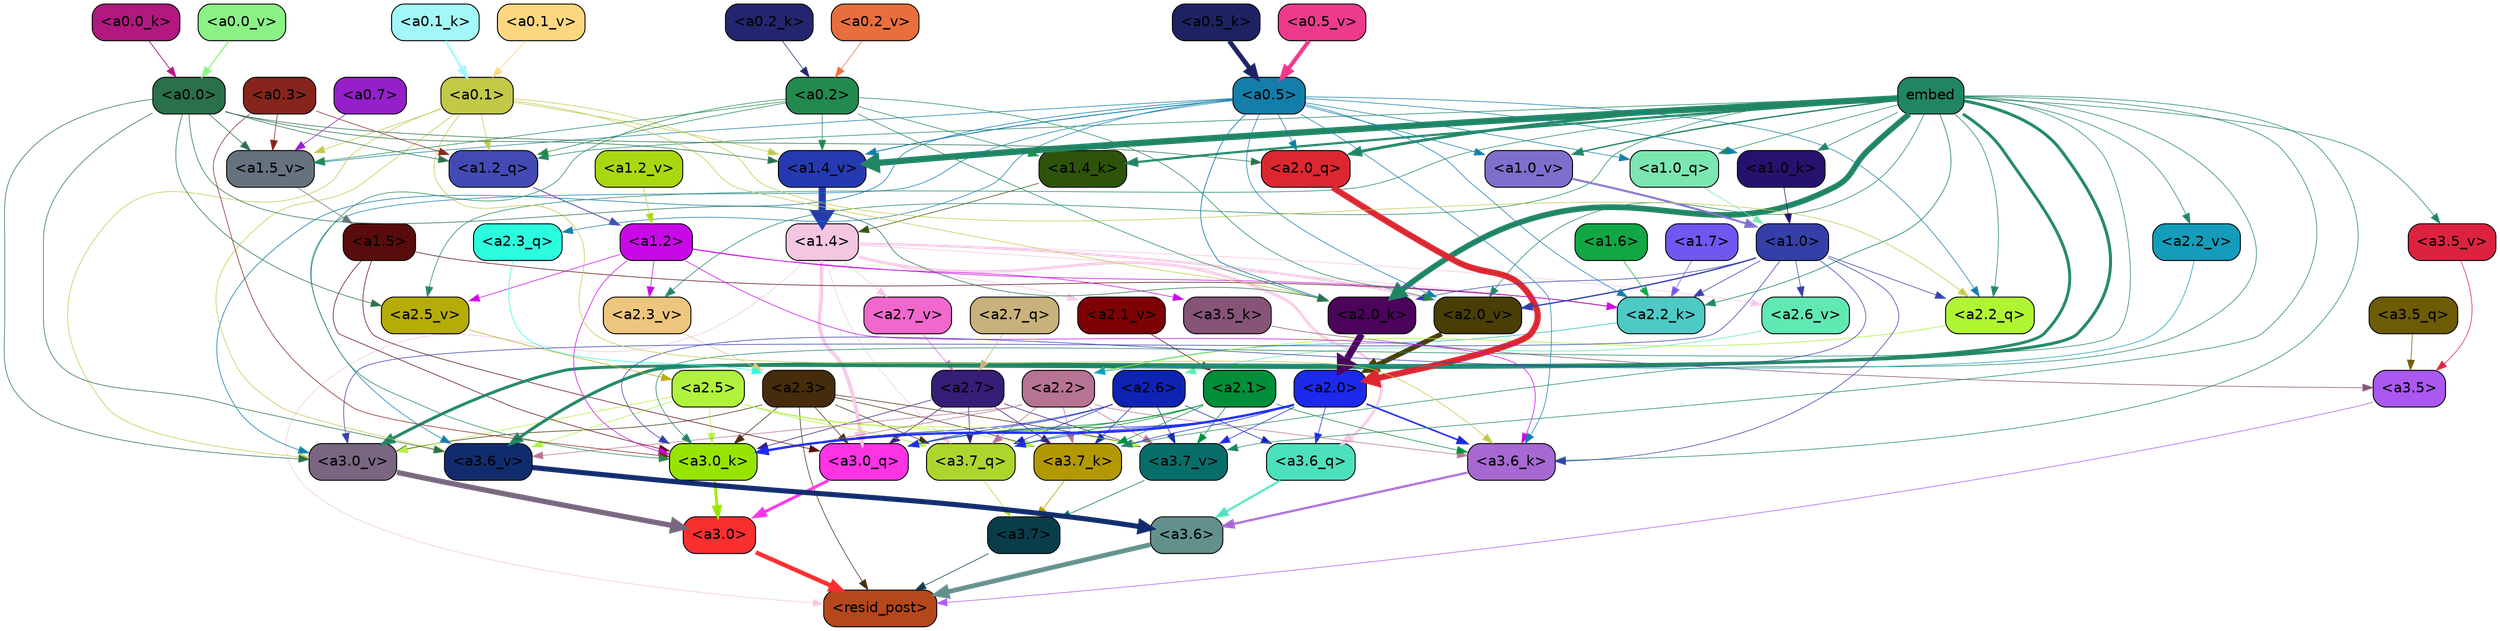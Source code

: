 strict digraph "" {
	graph [bgcolor=transparent,
		layout=dot,
		overlap=false,
		splines=true
	];
	"<a3.7>"	[color=black,
		fillcolor="#093d49",
		fontname=Helvetica,
		shape=box,
		style="filled, rounded"];
	"<resid_post>"	[color=black,
		fillcolor="#b5481b",
		fontname=Helvetica,
		shape=box,
		style="filled, rounded"];
	"<a3.7>" -> "<resid_post>"	[color="#093d49",
		penwidth=0.6];
	"<a3.6>"	[color=black,
		fillcolor="#63908d",
		fontname=Helvetica,
		shape=box,
		style="filled, rounded"];
	"<a3.6>" -> "<resid_post>"	[color="#63908d",
		penwidth=4.6696330308914185];
	"<a3.5>"	[color=black,
		fillcolor="#ab58f1",
		fontname=Helvetica,
		shape=box,
		style="filled, rounded"];
	"<a3.5>" -> "<resid_post>"	[color="#ab58f1",
		penwidth=0.6];
	"<a3.0>"	[color=black,
		fillcolor="#f92e2f",
		fontname=Helvetica,
		shape=box,
		style="filled, rounded"];
	"<a3.0>" -> "<resid_post>"	[color="#f92e2f",
		penwidth=4.282557368278503];
	"<a2.3>"	[color=black,
		fillcolor="#462c0a",
		fontname=Helvetica,
		shape=box,
		style="filled, rounded"];
	"<a2.3>" -> "<resid_post>"	[color="#462c0a",
		penwidth=0.6];
	"<a3.7_q>"	[color=black,
		fillcolor="#add62c",
		fontname=Helvetica,
		shape=box,
		style="filled, rounded"];
	"<a2.3>" -> "<a3.7_q>"	[color="#462c0a",
		penwidth=0.6];
	"<a3.0_q>"	[color=black,
		fillcolor="#fd33e4",
		fontname=Helvetica,
		shape=box,
		style="filled, rounded"];
	"<a2.3>" -> "<a3.0_q>"	[color="#462c0a",
		penwidth=0.6];
	"<a3.7_k>"	[color=black,
		fillcolor="#b29901",
		fontname=Helvetica,
		shape=box,
		style="filled, rounded"];
	"<a2.3>" -> "<a3.7_k>"	[color="#462c0a",
		penwidth=0.6];
	"<a3.0_k>"	[color=black,
		fillcolor="#97e401",
		fontname=Helvetica,
		shape=box,
		style="filled, rounded"];
	"<a2.3>" -> "<a3.0_k>"	[color="#462c0a",
		penwidth=0.6];
	"<a3.7_v>"	[color=black,
		fillcolor="#086e6a",
		fontname=Helvetica,
		shape=box,
		style="filled, rounded"];
	"<a2.3>" -> "<a3.7_v>"	[color="#462c0a",
		penwidth=0.6];
	"<a3.0_v>"	[color=black,
		fillcolor="#796680",
		fontname=Helvetica,
		shape=box,
		style="filled, rounded"];
	"<a2.3>" -> "<a3.0_v>"	[color="#462c0a",
		penwidth=0.6];
	"<a1.4>"	[color=black,
		fillcolor="#f5c6e2",
		fontname=Helvetica,
		shape=box,
		style="filled, rounded"];
	"<a1.4>" -> "<resid_post>"	[color="#f5c6e2",
		penwidth=0.6];
	"<a1.4>" -> "<a3.7_q>"	[color="#f5c6e2",
		penwidth=0.6];
	"<a3.6_q>"	[color=black,
		fillcolor="#4be1bc",
		fontname=Helvetica,
		shape=box,
		style="filled, rounded"];
	"<a1.4>" -> "<a3.6_q>"	[color="#f5c6e2",
		penwidth=2.6073555648326874];
	"<a1.4>" -> "<a3.0_q>"	[color="#f5c6e2",
		penwidth=3.4971605762839317];
	"<a2.2_k>"	[color=black,
		fillcolor="#4ecac5",
		fontname=Helvetica,
		shape=box,
		style="filled, rounded"];
	"<a1.4>" -> "<a2.2_k>"	[color="#f5c6e2",
		penwidth=0.6];
	"<a2.7_v>"	[color=black,
		fillcolor="#f168cc",
		fontname=Helvetica,
		shape=box,
		style="filled, rounded"];
	"<a1.4>" -> "<a2.7_v>"	[color="#f5c6e2",
		penwidth=0.6];
	"<a2.6_v>"	[color=black,
		fillcolor="#61e9b3",
		fontname=Helvetica,
		shape=box,
		style="filled, rounded"];
	"<a1.4>" -> "<a2.6_v>"	[color="#f5c6e2",
		penwidth=0.6];
	"<a2.1_v>"	[color=black,
		fillcolor="#7e0104",
		fontname=Helvetica,
		shape=box,
		style="filled, rounded"];
	"<a1.4>" -> "<a2.1_v>"	[color="#f5c6e2",
		penwidth=0.6];
	"<a2.0_v>"	[color=black,
		fillcolor="#483e06",
		fontname=Helvetica,
		shape=box,
		style="filled, rounded"];
	"<a1.4>" -> "<a2.0_v>"	[color="#f5c6e2",
		penwidth=2.268670678138733];
	"<a3.7_q>" -> "<a3.7>"	[color="#add62c",
		penwidth=0.6];
	"<a3.6_q>" -> "<a3.6>"	[color="#4be1bc",
		penwidth=2.03758105635643];
	"<a3.5_q>"	[color=black,
		fillcolor="#6d5b06",
		fontname=Helvetica,
		shape=box,
		style="filled, rounded"];
	"<a3.5_q>" -> "<a3.5>"	[color="#6d5b06",
		penwidth=0.6];
	"<a3.0_q>" -> "<a3.0>"	[color="#fd33e4",
		penwidth=2.8638100624084473];
	"<a3.7_k>" -> "<a3.7>"	[color="#b29901",
		penwidth=0.6];
	"<a3.6_k>"	[color=black,
		fillcolor="#a669d1",
		fontname=Helvetica,
		shape=box,
		style="filled, rounded"];
	"<a3.6_k>" -> "<a3.6>"	[color="#a669d1",
		penwidth=2.174198240041733];
	"<a3.5_k>"	[color=black,
		fillcolor="#855477",
		fontname=Helvetica,
		shape=box,
		style="filled, rounded"];
	"<a3.5_k>" -> "<a3.5>"	[color="#855477",
		penwidth=0.6];
	"<a3.0_k>" -> "<a3.0>"	[color="#97e401",
		penwidth=2.6274144649505615];
	"<a3.7_v>" -> "<a3.7>"	[color="#086e6a",
		penwidth=0.6];
	"<a3.6_v>"	[color=black,
		fillcolor="#112c6d",
		fontname=Helvetica,
		shape=box,
		style="filled, rounded"];
	"<a3.6_v>" -> "<a3.6>"	[color="#112c6d",
		penwidth=5.002329230308533];
	"<a3.5_v>"	[color=black,
		fillcolor="#dd2240",
		fontname=Helvetica,
		shape=box,
		style="filled, rounded"];
	"<a3.5_v>" -> "<a3.5>"	[color="#dd2240",
		penwidth=0.6];
	"<a3.0_v>" -> "<a3.0>"	[color="#796680",
		penwidth=5.188832879066467];
	"<a2.7>"	[color=black,
		fillcolor="#361d77",
		fontname=Helvetica,
		shape=box,
		style="filled, rounded"];
	"<a2.7>" -> "<a3.7_q>"	[color="#361d77",
		penwidth=0.6];
	"<a2.7>" -> "<a3.0_q>"	[color="#361d77",
		penwidth=0.6];
	"<a2.7>" -> "<a3.7_k>"	[color="#361d77",
		penwidth=0.6];
	"<a2.7>" -> "<a3.0_k>"	[color="#361d77",
		penwidth=0.6];
	"<a2.7>" -> "<a3.7_v>"	[color="#361d77",
		penwidth=0.6];
	"<a2.6>"	[color=black,
		fillcolor="#0e23b4",
		fontname=Helvetica,
		shape=box,
		style="filled, rounded"];
	"<a2.6>" -> "<a3.7_q>"	[color="#0e23b4",
		penwidth=0.6];
	"<a2.6>" -> "<a3.6_q>"	[color="#0e23b4",
		penwidth=0.6];
	"<a2.6>" -> "<a3.0_q>"	[color="#0e23b4",
		penwidth=0.6];
	"<a2.6>" -> "<a3.7_k>"	[color="#0e23b4",
		penwidth=0.6];
	"<a2.6>" -> "<a3.0_k>"	[color="#0e23b4",
		penwidth=0.6];
	"<a2.6>" -> "<a3.7_v>"	[color="#0e23b4",
		penwidth=0.6];
	"<a2.5>"	[color=black,
		fillcolor="#b1f23e",
		fontname=Helvetica,
		shape=box,
		style="filled, rounded"];
	"<a2.5>" -> "<a3.7_q>"	[color="#b1f23e",
		penwidth=0.6];
	"<a2.5>" -> "<a3.7_k>"	[color="#b1f23e",
		penwidth=0.6];
	"<a2.5>" -> "<a3.0_k>"	[color="#b1f23e",
		penwidth=0.6];
	"<a2.5>" -> "<a3.7_v>"	[color="#b1f23e",
		penwidth=0.6];
	"<a2.5>" -> "<a3.6_v>"	[color="#b1f23e",
		penwidth=0.6];
	"<a2.5>" -> "<a3.0_v>"	[color="#b1f23e",
		penwidth=0.6];
	"<a2.2>"	[color=black,
		fillcolor="#b77392",
		fontname=Helvetica,
		shape=box,
		style="filled, rounded"];
	"<a2.2>" -> "<a3.7_q>"	[color="#b77392",
		penwidth=0.6];
	"<a2.2>" -> "<a3.7_k>"	[color="#b77392",
		penwidth=0.6];
	"<a2.2>" -> "<a3.6_k>"	[color="#b77392",
		penwidth=0.6];
	"<a2.2>" -> "<a3.0_k>"	[color="#b77392",
		penwidth=0.6];
	"<a2.2>" -> "<a3.7_v>"	[color="#b77392",
		penwidth=0.6];
	"<a2.2>" -> "<a3.6_v>"	[color="#b77392",
		penwidth=0.6];
	"<a2.1>"	[color=black,
		fillcolor="#008f38",
		fontname=Helvetica,
		shape=box,
		style="filled, rounded"];
	"<a2.1>" -> "<a3.7_q>"	[color="#008f38",
		penwidth=0.6];
	"<a2.1>" -> "<a3.0_q>"	[color="#008f38",
		penwidth=0.6];
	"<a2.1>" -> "<a3.7_k>"	[color="#008f38",
		penwidth=0.6];
	"<a2.1>" -> "<a3.6_k>"	[color="#008f38",
		penwidth=0.6];
	"<a2.1>" -> "<a3.0_k>"	[color="#008f38",
		penwidth=0.6];
	"<a2.1>" -> "<a3.7_v>"	[color="#008f38",
		penwidth=0.6];
	"<a2.0>"	[color=black,
		fillcolor="#1b29eb",
		fontname=Helvetica,
		shape=box,
		style="filled, rounded"];
	"<a2.0>" -> "<a3.7_q>"	[color="#1b29eb",
		penwidth=0.6];
	"<a2.0>" -> "<a3.6_q>"	[color="#1b29eb",
		penwidth=0.6];
	"<a2.0>" -> "<a3.0_q>"	[color="#1b29eb",
		penwidth=0.6];
	"<a2.0>" -> "<a3.7_k>"	[color="#1b29eb",
		penwidth=0.6];
	"<a2.0>" -> "<a3.6_k>"	[color="#1b29eb",
		penwidth=1.5568191409111023];
	"<a2.0>" -> "<a3.0_k>"	[color="#1b29eb",
		penwidth=2.270527422428131];
	"<a2.0>" -> "<a3.7_v>"	[color="#1b29eb",
		penwidth=0.6];
	"<a1.5>"	[color=black,
		fillcolor="#590c0c",
		fontname=Helvetica,
		shape=box,
		style="filled, rounded"];
	"<a1.5>" -> "<a3.0_q>"	[color="#590c0c",
		penwidth=0.6];
	"<a1.5>" -> "<a3.0_k>"	[color="#590c0c",
		penwidth=0.6];
	"<a1.5>" -> "<a2.2_k>"	[color="#590c0c",
		penwidth=0.6];
	embed	[color=black,
		fillcolor="#208564",
		fontname=Helvetica,
		shape=box,
		style="filled, rounded"];
	embed -> "<a3.7_k>"	[color="#208564",
		penwidth=0.6];
	embed -> "<a3.6_k>"	[color="#208564",
		penwidth=0.6];
	embed -> "<a3.0_k>"	[color="#208564",
		penwidth=0.6];
	embed -> "<a3.7_v>"	[color="#208564",
		penwidth=0.6];
	embed -> "<a3.6_v>"	[color="#208564",
		penwidth=2.9588699340820312];
	embed -> "<a3.5_v>"	[color="#208564",
		penwidth=0.6];
	embed -> "<a3.0_v>"	[color="#208564",
		penwidth=2.8686431646347046];
	"<a2.2_q>"	[color=black,
		fillcolor="#b0f531",
		fontname=Helvetica,
		shape=box,
		style="filled, rounded"];
	embed -> "<a2.2_q>"	[color="#208564",
		penwidth=0.6];
	"<a2.0_q>"	[color=black,
		fillcolor="#dc2731",
		fontname=Helvetica,
		shape=box,
		style="filled, rounded"];
	embed -> "<a2.0_q>"	[color="#208564",
		penwidth=2.7617180347442627];
	embed -> "<a2.2_k>"	[color="#208564",
		penwidth=0.67606520652771];
	"<a2.0_k>"	[color=black,
		fillcolor="#4b035b",
		fontname=Helvetica,
		shape=box,
		style="filled, rounded"];
	embed -> "<a2.0_k>"	[color="#208564",
		penwidth=5.615107178688049];
	"<a2.5_v>"	[color=black,
		fillcolor="#b6ac07",
		fontname=Helvetica,
		shape=box,
		style="filled, rounded"];
	embed -> "<a2.5_v>"	[color="#208564",
		penwidth=0.6];
	"<a2.3_v>"	[color=black,
		fillcolor="#eec57c",
		fontname=Helvetica,
		shape=box,
		style="filled, rounded"];
	embed -> "<a2.3_v>"	[color="#208564",
		penwidth=0.6];
	"<a2.2_v>"	[color=black,
		fillcolor="#139dbb",
		fontname=Helvetica,
		shape=box,
		style="filled, rounded"];
	embed -> "<a2.2_v>"	[color="#208564",
		penwidth=0.6];
	embed -> "<a2.0_v>"	[color="#208564",
		penwidth=0.6];
	"<a1.2_q>"	[color=black,
		fillcolor="#444ab3",
		fontname=Helvetica,
		shape=box,
		style="filled, rounded"];
	embed -> "<a1.2_q>"	[color="#208564",
		penwidth=0.6];
	"<a1.0_q>"	[color=black,
		fillcolor="#7ce6b0",
		fontname=Helvetica,
		shape=box,
		style="filled, rounded"];
	embed -> "<a1.0_q>"	[color="#208564",
		penwidth=0.6];
	"<a1.4_k>"	[color=black,
		fillcolor="#2e540c",
		fontname=Helvetica,
		shape=box,
		style="filled, rounded"];
	embed -> "<a1.4_k>"	[color="#208564",
		penwidth=2.1468217372894287];
	"<a1.0_k>"	[color=black,
		fillcolor="#26126d",
		fontname=Helvetica,
		shape=box,
		style="filled, rounded"];
	embed -> "<a1.0_k>"	[color="#208564",
		penwidth=0.6];
	"<a1.4_v>"	[color=black,
		fillcolor="#253ab1",
		fontname=Helvetica,
		shape=box,
		style="filled, rounded"];
	embed -> "<a1.4_v>"	[color="#208564",
		penwidth=6.189999580383301];
	"<a1.0_v>"	[color=black,
		fillcolor="#7f6fcc",
		fontname=Helvetica,
		shape=box,
		style="filled, rounded"];
	embed -> "<a1.0_v>"	[color="#208564",
		penwidth=1.3123979568481445];
	"<a1.2>"	[color=black,
		fillcolor="#c908e7",
		fontname=Helvetica,
		shape=box,
		style="filled, rounded"];
	"<a1.2>" -> "<a3.6_k>"	[color="#c908e7",
		penwidth=0.6];
	"<a1.2>" -> "<a3.5_k>"	[color="#c908e7",
		penwidth=0.6];
	"<a1.2>" -> "<a3.0_k>"	[color="#c908e7",
		penwidth=0.6];
	"<a1.2>" -> "<a2.2_k>"	[color="#c908e7",
		penwidth=0.6];
	"<a1.2>" -> "<a2.5_v>"	[color="#c908e7",
		penwidth=0.6];
	"<a1.2>" -> "<a2.3_v>"	[color="#c908e7",
		penwidth=0.6];
	"<a1.0>"	[color=black,
		fillcolor="#353fa9",
		fontname=Helvetica,
		shape=box,
		style="filled, rounded"];
	"<a1.0>" -> "<a3.6_k>"	[color="#353fa9",
		penwidth=0.6];
	"<a1.0>" -> "<a3.0_k>"	[color="#353fa9",
		penwidth=0.6];
	"<a1.0>" -> "<a3.0_v>"	[color="#353fa9",
		penwidth=0.6];
	"<a1.0>" -> "<a2.2_q>"	[color="#353fa9",
		penwidth=0.6];
	"<a1.0>" -> "<a2.2_k>"	[color="#353fa9",
		penwidth=0.6];
	"<a1.0>" -> "<a2.0_k>"	[color="#353fa9",
		penwidth=0.6];
	"<a1.0>" -> "<a2.6_v>"	[color="#353fa9",
		penwidth=0.6];
	"<a1.0>" -> "<a2.0_v>"	[color="#353fa9",
		penwidth=1.27996826171875];
	"<a0.5>"	[color=black,
		fillcolor="#137eaa",
		fontname=Helvetica,
		shape=box,
		style="filled, rounded"];
	"<a0.5>" -> "<a3.6_k>"	[color="#137eaa",
		penwidth=0.6];
	"<a0.5>" -> "<a3.6_v>"	[color="#137eaa",
		penwidth=0.6];
	"<a0.5>" -> "<a3.0_v>"	[color="#137eaa",
		penwidth=0.6421224474906921];
	"<a2.3_q>"	[color=black,
		fillcolor="#2afedf",
		fontname=Helvetica,
		shape=box,
		style="filled, rounded"];
	"<a0.5>" -> "<a2.3_q>"	[color="#137eaa",
		penwidth=0.6];
	"<a0.5>" -> "<a2.2_q>"	[color="#137eaa",
		penwidth=0.6];
	"<a0.5>" -> "<a2.0_q>"	[color="#137eaa",
		penwidth=0.6];
	"<a0.5>" -> "<a2.2_k>"	[color="#137eaa",
		penwidth=0.6];
	"<a0.5>" -> "<a2.0_k>"	[color="#137eaa",
		penwidth=0.7151575088500977];
	"<a0.5>" -> "<a2.0_v>"	[color="#137eaa",
		penwidth=0.6];
	"<a0.5>" -> "<a1.0_q>"	[color="#137eaa",
		penwidth=0.6];
	"<a0.5>" -> "<a1.0_k>"	[color="#137eaa",
		penwidth=0.6];
	"<a1.5_v>"	[color=black,
		fillcolor="#66737f",
		fontname=Helvetica,
		shape=box,
		style="filled, rounded"];
	"<a0.5>" -> "<a1.5_v>"	[color="#137eaa",
		penwidth=0.6];
	"<a0.5>" -> "<a1.4_v>"	[color="#137eaa",
		penwidth=0.8927993774414062];
	"<a0.5>" -> "<a1.0_v>"	[color="#137eaa",
		penwidth=0.6];
	"<a0.1>"	[color=black,
		fillcolor="#c2c947",
		fontname=Helvetica,
		shape=box,
		style="filled, rounded"];
	"<a0.1>" -> "<a3.6_k>"	[color="#c2c947",
		penwidth=0.6];
	"<a0.1>" -> "<a3.6_v>"	[color="#c2c947",
		penwidth=0.6];
	"<a0.1>" -> "<a3.0_v>"	[color="#c2c947",
		penwidth=0.6];
	"<a0.1>" -> "<a2.2_q>"	[color="#c2c947",
		penwidth=0.6];
	"<a0.1>" -> "<a2.0_k>"	[color="#c2c947",
		penwidth=0.6];
	"<a0.1>" -> "<a1.2_q>"	[color="#c2c947",
		penwidth=0.6];
	"<a0.1>" -> "<a1.5_v>"	[color="#c2c947",
		penwidth=0.6];
	"<a0.1>" -> "<a1.4_v>"	[color="#c2c947",
		penwidth=0.6];
	"<a0.3>"	[color=black,
		fillcolor="#86251c",
		fontname=Helvetica,
		shape=box,
		style="filled, rounded"];
	"<a0.3>" -> "<a3.0_k>"	[color="#86251c",
		penwidth=0.6];
	"<a0.3>" -> "<a1.2_q>"	[color="#86251c",
		penwidth=0.6];
	"<a0.3>" -> "<a1.5_v>"	[color="#86251c",
		penwidth=0.6];
	"<a0.2>"	[color=black,
		fillcolor="#228a4f",
		fontname=Helvetica,
		shape=box,
		style="filled, rounded"];
	"<a0.2>" -> "<a3.0_k>"	[color="#228a4f",
		penwidth=0.6];
	"<a0.2>" -> "<a2.0_k>"	[color="#228a4f",
		penwidth=0.6];
	"<a0.2>" -> "<a2.0_v>"	[color="#228a4f",
		penwidth=0.6];
	"<a0.2>" -> "<a1.2_q>"	[color="#228a4f",
		penwidth=0.6];
	"<a0.2>" -> "<a1.4_k>"	[color="#228a4f",
		penwidth=0.6];
	"<a0.2>" -> "<a1.5_v>"	[color="#228a4f",
		penwidth=0.6];
	"<a0.2>" -> "<a1.4_v>"	[color="#228a4f",
		penwidth=0.6];
	"<a0.0>"	[color=black,
		fillcolor="#2a704a",
		fontname=Helvetica,
		shape=box,
		style="filled, rounded"];
	"<a0.0>" -> "<a3.6_v>"	[color="#2a704a",
		penwidth=0.6];
	"<a0.0>" -> "<a3.0_v>"	[color="#2a704a",
		penwidth=0.6];
	"<a0.0>" -> "<a2.0_q>"	[color="#2a704a",
		penwidth=0.6];
	"<a0.0>" -> "<a2.0_k>"	[color="#2a704a",
		penwidth=0.6];
	"<a0.0>" -> "<a2.5_v>"	[color="#2a704a",
		penwidth=0.6];
	"<a0.0>" -> "<a1.2_q>"	[color="#2a704a",
		penwidth=0.6];
	"<a0.0>" -> "<a1.5_v>"	[color="#2a704a",
		penwidth=0.6];
	"<a0.0>" -> "<a1.4_v>"	[color="#2a704a",
		penwidth=0.6];
	"<a2.7_q>"	[color=black,
		fillcolor="#c8b17b",
		fontname=Helvetica,
		shape=box,
		style="filled, rounded"];
	"<a2.7_q>" -> "<a2.7>"	[color="#c8b17b",
		penwidth=0.6];
	"<a2.3_q>" -> "<a2.3>"	[color="#2afedf",
		penwidth=0.6];
	"<a2.2_q>" -> "<a2.2>"	[color="#b0f531",
		penwidth=0.6340763568878174];
	"<a2.0_q>" -> "<a2.0>"	[color="#dc2731",
		penwidth=6.0160088539123535];
	"<a2.2_k>" -> "<a2.2>"	[color="#4ecac5",
		penwidth=0.7764816284179688];
	"<a2.0_k>" -> "<a2.0>"	[color="#4b035b",
		penwidth=6.773025274276733];
	"<a2.7_v>" -> "<a2.7>"	[color="#f168cc",
		penwidth=0.6];
	"<a2.6_v>" -> "<a2.6>"	[color="#61e9b3",
		penwidth=0.6];
	"<a2.5_v>" -> "<a2.5>"	[color="#b6ac07",
		penwidth=0.6];
	"<a2.3_v>" -> "<a2.3>"	[color="#eec57c",
		penwidth=0.6];
	"<a2.2_v>" -> "<a2.2>"	[color="#139dbb",
		penwidth=0.6];
	"<a2.1_v>" -> "<a2.1>"	[color="#7e0104",
		penwidth=0.6];
	"<a2.0_v>" -> "<a2.0>"	[color="#483e06",
		penwidth=4.906715989112854];
	"<a1.7>"	[color=black,
		fillcolor="#7157f1",
		fontname=Helvetica,
		shape=box,
		style="filled, rounded"];
	"<a1.7>" -> "<a2.2_k>"	[color="#7157f1",
		penwidth=0.6];
	"<a1.6>"	[color=black,
		fillcolor="#11a744",
		fontname=Helvetica,
		shape=box,
		style="filled, rounded"];
	"<a1.6>" -> "<a2.2_k>"	[color="#11a744",
		penwidth=0.6];
	"<a1.2_q>" -> "<a1.2>"	[color="#444ab3",
		penwidth=0.836545467376709];
	"<a1.0_q>" -> "<a1.0>"	[color="#7ce6b0",
		penwidth=0.6];
	"<a1.4_k>" -> "<a1.4>"	[color="#2e540c",
		penwidth=0.6];
	"<a1.0_k>" -> "<a1.0>"	[color="#26126d",
		penwidth=0.6];
	"<a1.5_v>" -> "<a1.5>"	[color="#66737f",
		penwidth=0.6];
	"<a1.4_v>" -> "<a1.4>"	[color="#253ab1",
		penwidth=7.093163728713989];
	"<a1.2_v>"	[color=black,
		fillcolor="#a9d811",
		fontname=Helvetica,
		shape=box,
		style="filled, rounded"];
	"<a1.2_v>" -> "<a1.2>"	[color="#a9d811",
		penwidth=0.6];
	"<a1.0_v>" -> "<a1.0>"	[color="#7f6fcc",
		penwidth=1.9666723012924194];
	"<a0.7>"	[color=black,
		fillcolor="#961fca",
		fontname=Helvetica,
		shape=box,
		style="filled, rounded"];
	"<a0.7>" -> "<a1.5_v>"	[color="#961fca",
		penwidth=0.6];
	"<a0.5_k>"	[color=black,
		fillcolor="#1d2263",
		fontname=Helvetica,
		shape=box,
		style="filled, rounded"];
	"<a0.5_k>" -> "<a0.5>"	[color="#1d2263",
		penwidth=4.577519536018372];
	"<a0.2_k>"	[color=black,
		fillcolor="#23266e",
		fontname=Helvetica,
		shape=box,
		style="filled, rounded"];
	"<a0.2_k>" -> "<a0.2>"	[color="#23266e",
		penwidth=0.6];
	"<a0.1_k>"	[color=black,
		fillcolor="#a2f8f8",
		fontname=Helvetica,
		shape=box,
		style="filled, rounded"];
	"<a0.1_k>" -> "<a0.1>"	[color="#a2f8f8",
		penwidth=2.2273199558258057];
	"<a0.0_k>"	[color=black,
		fillcolor="#b11880",
		fontname=Helvetica,
		shape=box,
		style="filled, rounded"];
	"<a0.0_k>" -> "<a0.0>"	[color="#b11880",
		penwidth=0.7703166007995605];
	"<a0.5_v>"	[color=black,
		fillcolor="#ed3a8c",
		fontname=Helvetica,
		shape=box,
		style="filled, rounded"];
	"<a0.5_v>" -> "<a0.5>"	[color="#ed3a8c",
		penwidth=4.062177300453186];
	"<a0.2_v>"	[color=black,
		fillcolor="#e96e3d",
		fontname=Helvetica,
		shape=box,
		style="filled, rounded"];
	"<a0.2_v>" -> "<a0.2>"	[color="#e96e3d",
		penwidth=0.6];
	"<a0.1_v>"	[color=black,
		fillcolor="#fdd77f",
		fontname=Helvetica,
		shape=box,
		style="filled, rounded"];
	"<a0.1_v>" -> "<a0.1>"	[color="#fdd77f",
		penwidth=0.654442310333252];
	"<a0.0_v>"	[color=black,
		fillcolor="#8bf286",
		fontname=Helvetica,
		shape=box,
		style="filled, rounded"];
	"<a0.0_v>" -> "<a0.0>"	[color="#8bf286",
		penwidth=1.307939052581787];
}
